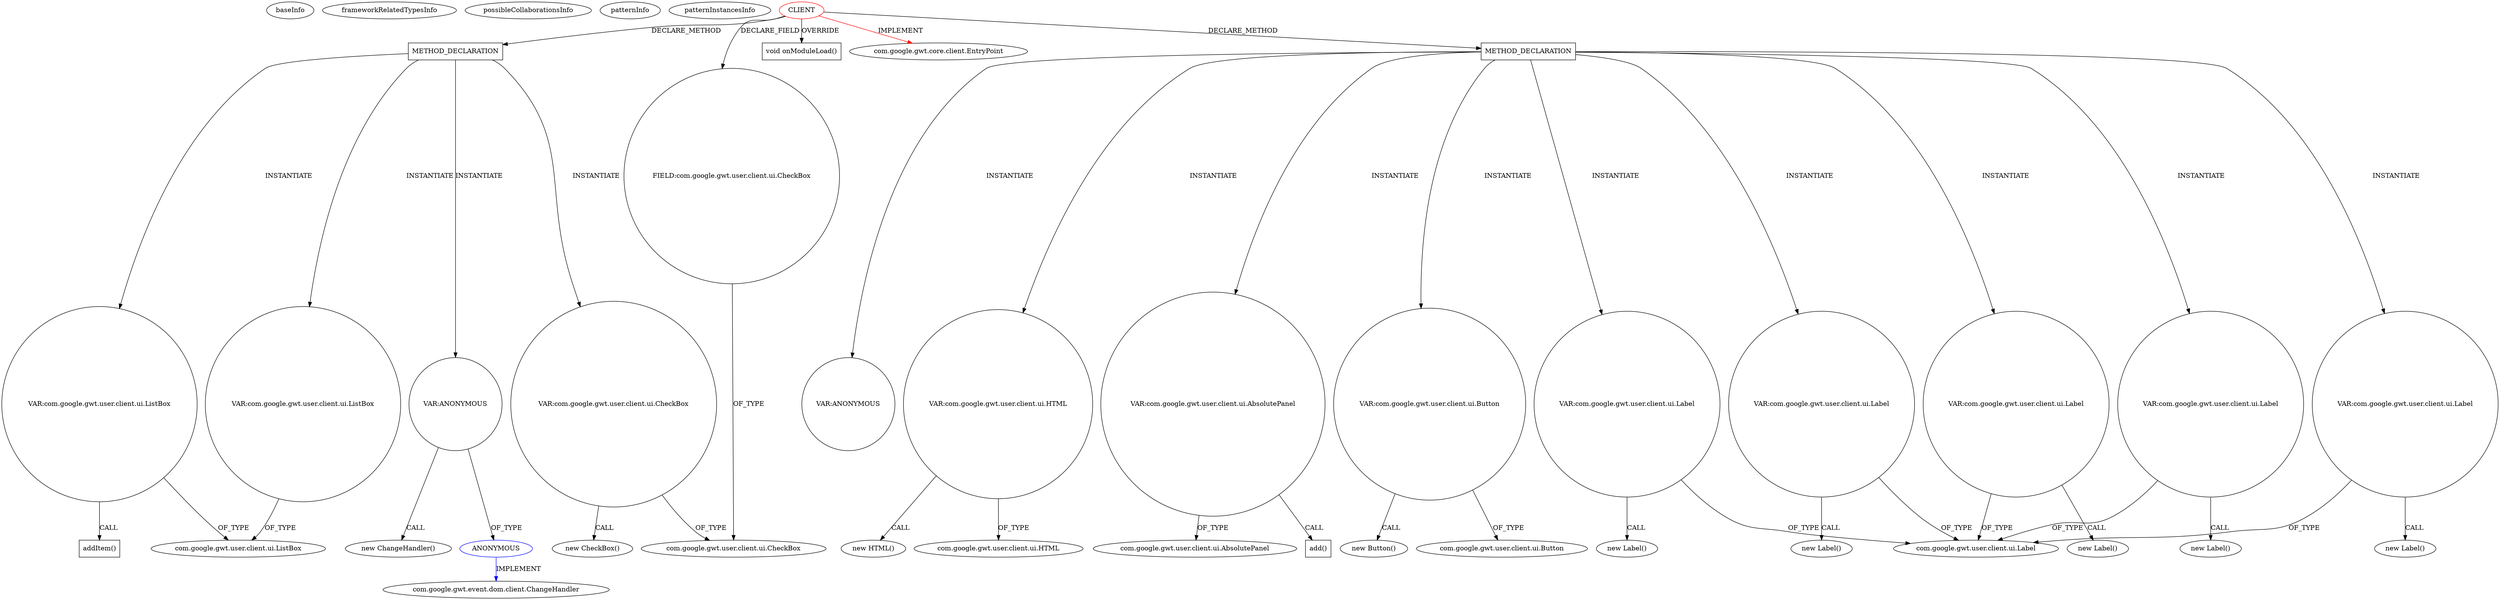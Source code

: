 digraph {
baseInfo[graphId=477,category="pattern",isAnonymous=false,possibleRelation=true]
frameworkRelatedTypesInfo[0="com.google.gwt.core.client.EntryPoint"]
possibleCollaborationsInfo[0="477~INSTANTIATION-CLIENT_METHOD_DECLARATION-~com.google.gwt.core.client.EntryPoint ~com.google.gwt.event.dom.client.ChangeHandler ~false~true"]
patternInfo[frequency=2.0,patternRootClient=0]
patternInstancesInfo[0="spydon-esiade~/spydon-esiade/esiade-master/src/net/esiade/client/Esiade.java~Esiade~4504",1="DeannaSurma-Census~/DeannaSurma-Census/Census-master/src/com/cs4302/census/client/Census.java~Census~109"]
356[label="com.google.gwt.event.dom.client.ChangeHandler",vertexType="FRAMEWORK_INTERFACE_TYPE",isFrameworkType=false]
355[label="ANONYMOUS",vertexType="REFERENCE_ANONYMOUS_DECLARATION",isFrameworkType=false,color=blue]
354[label="VAR:ANONYMOUS",vertexType="VARIABLE_EXPRESION",isFrameworkType=false,shape=circle]
178[label="METHOD_DECLARATION",vertexType="CLIENT_METHOD_DECLARATION",isFrameworkType=false,shape=box]
0[label="CLIENT",vertexType="ROOT_CLIENT_CLASS_DECLARATION",isFrameworkType=false,color=red]
4[label="FIELD:com.google.gwt.user.client.ui.CheckBox",vertexType="FIELD_DECLARATION",isFrameworkType=false,shape=circle]
64[label="void onModuleLoad()",vertexType="OVERRIDING_METHOD_DECLARATION",isFrameworkType=false,shape=box]
3[label="com.google.gwt.user.client.ui.CheckBox",vertexType="FRAMEWORK_CLASS_TYPE",isFrameworkType=false]
353[label="new ChangeHandler()",vertexType="CONSTRUCTOR_CALL",isFrameworkType=false]
1[label="com.google.gwt.core.client.EntryPoint",vertexType="FRAMEWORK_INTERFACE_TYPE",isFrameworkType=false]
439[label="VAR:com.google.gwt.user.client.ui.CheckBox",vertexType="VARIABLE_EXPRESION",isFrameworkType=false,shape=circle]
438[label="new CheckBox()",vertexType="CONSTRUCTOR_CALL",isFrameworkType=false]
444[label="METHOD_DECLARATION",vertexType="CLIENT_METHOD_DECLARATION",isFrameworkType=false,shape=box]
491[label="VAR:com.google.gwt.user.client.ui.Label",vertexType="VARIABLE_EXPRESION",isFrameworkType=false,shape=circle]
453[label="com.google.gwt.user.client.ui.Label",vertexType="FRAMEWORK_CLASS_TYPE",isFrameworkType=false]
504[label="VAR:com.google.gwt.user.client.ui.Label",vertexType="VARIABLE_EXPRESION",isFrameworkType=false,shape=circle]
595[label="VAR:com.google.gwt.user.client.ui.Label",vertexType="VARIABLE_EXPRESION",isFrameworkType=false,shape=circle]
634[label="VAR:com.google.gwt.user.client.ui.Label",vertexType="VARIABLE_EXPRESION",isFrameworkType=false,shape=circle]
582[label="VAR:com.google.gwt.user.client.ui.Label",vertexType="VARIABLE_EXPRESION",isFrameworkType=false,shape=circle]
836[label="VAR:com.google.gwt.user.client.ui.HTML",vertexType="VARIABLE_EXPRESION",isFrameworkType=false,shape=circle]
835[label="new HTML()",vertexType="CONSTRUCTOR_CALL",isFrameworkType=false]
503[label="new Label()",vertexType="CONSTRUCTOR_CALL",isFrameworkType=false]
594[label="new Label()",vertexType="CONSTRUCTOR_CALL",isFrameworkType=false]
490[label="new Label()",vertexType="CONSTRUCTOR_CALL",isFrameworkType=false]
827[label="VAR:ANONYMOUS",vertexType="VARIABLE_EXPRESION",isFrameworkType=false,shape=circle]
581[label="new Label()",vertexType="CONSTRUCTOR_CALL",isFrameworkType=false]
633[label="new Label()",vertexType="CONSTRUCTOR_CALL",isFrameworkType=false]
838[label="VAR:com.google.gwt.user.client.ui.AbsolutePanel",vertexType="VARIABLE_EXPRESION",isFrameworkType=false,shape=circle]
447[label="com.google.gwt.user.client.ui.AbsolutePanel",vertexType="FRAMEWORK_CLASS_TYPE",isFrameworkType=false]
839[label="add()",vertexType="INSIDE_CALL",isFrameworkType=false,shape=box]
821[label="VAR:com.google.gwt.user.client.ui.Button",vertexType="VARIABLE_EXPRESION",isFrameworkType=false,shape=circle]
820[label="new Button()",vertexType="CONSTRUCTOR_CALL",isFrameworkType=false]
837[label="com.google.gwt.user.client.ui.HTML",vertexType="FRAMEWORK_CLASS_TYPE",isFrameworkType=false]
15[label="com.google.gwt.user.client.ui.Button",vertexType="FRAMEWORK_CLASS_TYPE",isFrameworkType=false]
346[label="VAR:com.google.gwt.user.client.ui.ListBox",vertexType="VARIABLE_EXPRESION",isFrameworkType=false,shape=circle]
350[label="addItem()",vertexType="INSIDE_CALL",isFrameworkType=false,shape=box]
7[label="com.google.gwt.user.client.ui.ListBox",vertexType="FRAMEWORK_CLASS_TYPE",isFrameworkType=false]
429[label="VAR:com.google.gwt.user.client.ui.ListBox",vertexType="VARIABLE_EXPRESION",isFrameworkType=false,shape=circle]
595->594[label="CALL"]
838->447[label="OF_TYPE"]
444->491[label="INSTANTIATE"]
444->836[label="INSTANTIATE"]
444->504[label="INSTANTIATE"]
0->1[label="IMPLEMENT",color=red]
354->355[label="OF_TYPE"]
439->3[label="OF_TYPE"]
346->7[label="OF_TYPE"]
355->356[label="IMPLEMENT",color=blue]
178->429[label="INSTANTIATE"]
0->178[label="DECLARE_METHOD"]
178->346[label="INSTANTIATE"]
0->64[label="OVERRIDE"]
444->827[label="INSTANTIATE"]
429->7[label="OF_TYPE"]
0->444[label="DECLARE_METHOD"]
444->595[label="INSTANTIATE"]
821->15[label="OF_TYPE"]
178->354[label="INSTANTIATE"]
836->837[label="OF_TYPE"]
582->581[label="CALL"]
838->839[label="CALL"]
582->453[label="OF_TYPE"]
439->438[label="CALL"]
504->503[label="CALL"]
634->453[label="OF_TYPE"]
444->821[label="INSTANTIATE"]
491->453[label="OF_TYPE"]
178->439[label="INSTANTIATE"]
346->350[label="CALL"]
4->3[label="OF_TYPE"]
821->820[label="CALL"]
0->4[label="DECLARE_FIELD"]
444->582[label="INSTANTIATE"]
634->633[label="CALL"]
836->835[label="CALL"]
504->453[label="OF_TYPE"]
491->490[label="CALL"]
444->838[label="INSTANTIATE"]
444->634[label="INSTANTIATE"]
595->453[label="OF_TYPE"]
354->353[label="CALL"]
}
